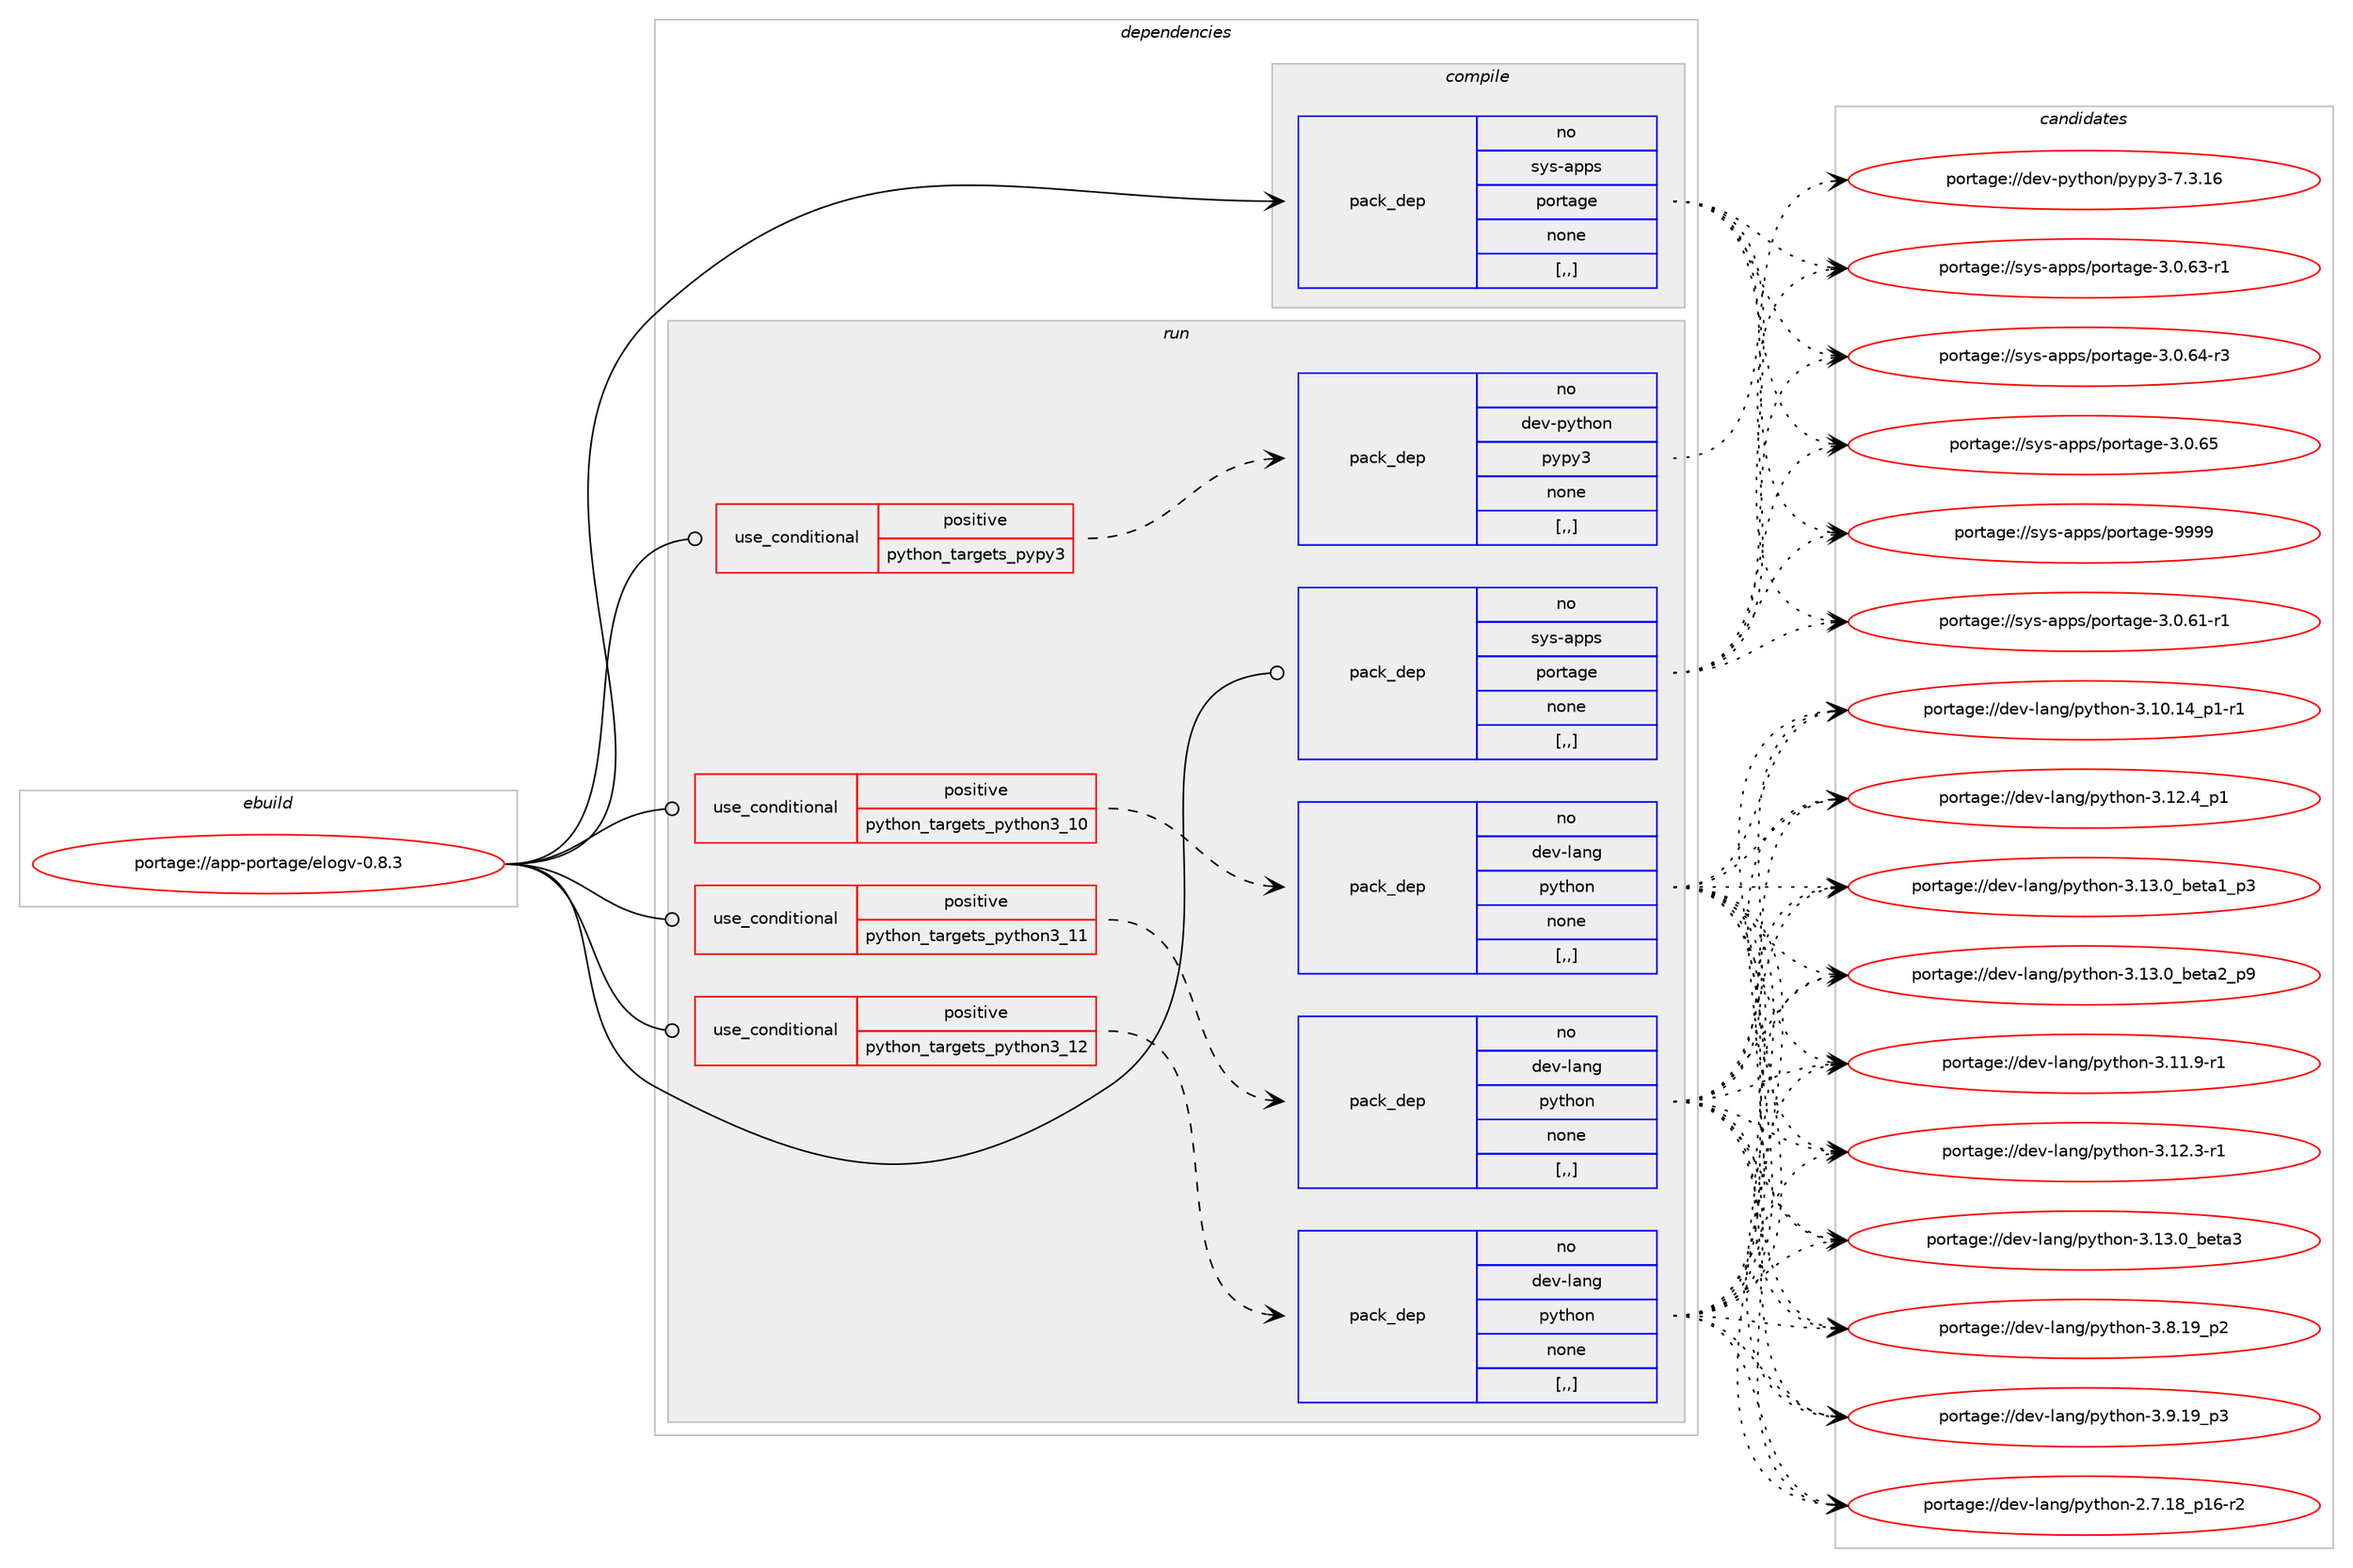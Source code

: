 digraph prolog {

# *************
# Graph options
# *************

newrank=true;
concentrate=true;
compound=true;
graph [rankdir=LR,fontname=Helvetica,fontsize=10,ranksep=1.5];#, ranksep=2.5, nodesep=0.2];
edge  [arrowhead=vee];
node  [fontname=Helvetica,fontsize=10];

# **********
# The ebuild
# **********

subgraph cluster_leftcol {
color=gray;
rank=same;
label=<<i>ebuild</i>>;
id [label="portage://app-portage/elogv-0.8.3", color=red, width=4, href="../app-portage/elogv-0.8.3.svg"];
}

# ****************
# The dependencies
# ****************

subgraph cluster_midcol {
color=gray;
label=<<i>dependencies</i>>;
subgraph cluster_compile {
fillcolor="#eeeeee";
style=filled;
label=<<i>compile</i>>;
subgraph pack34870 {
dependency48920 [label=<<TABLE BORDER="0" CELLBORDER="1" CELLSPACING="0" CELLPADDING="4" WIDTH="220"><TR><TD ROWSPAN="6" CELLPADDING="30">pack_dep</TD></TR><TR><TD WIDTH="110">no</TD></TR><TR><TD>sys-apps</TD></TR><TR><TD>portage</TD></TR><TR><TD>none</TD></TR><TR><TD>[,,]</TD></TR></TABLE>>, shape=none, color=blue];
}
id:e -> dependency48920:w [weight=20,style="solid",arrowhead="vee"];
}
subgraph cluster_compileandrun {
fillcolor="#eeeeee";
style=filled;
label=<<i>compile and run</i>>;
}
subgraph cluster_run {
fillcolor="#eeeeee";
style=filled;
label=<<i>run</i>>;
subgraph cond13611 {
dependency48921 [label=<<TABLE BORDER="0" CELLBORDER="1" CELLSPACING="0" CELLPADDING="4"><TR><TD ROWSPAN="3" CELLPADDING="10">use_conditional</TD></TR><TR><TD>positive</TD></TR><TR><TD>python_targets_pypy3</TD></TR></TABLE>>, shape=none, color=red];
subgraph pack34871 {
dependency48922 [label=<<TABLE BORDER="0" CELLBORDER="1" CELLSPACING="0" CELLPADDING="4" WIDTH="220"><TR><TD ROWSPAN="6" CELLPADDING="30">pack_dep</TD></TR><TR><TD WIDTH="110">no</TD></TR><TR><TD>dev-python</TD></TR><TR><TD>pypy3</TD></TR><TR><TD>none</TD></TR><TR><TD>[,,]</TD></TR></TABLE>>, shape=none, color=blue];
}
dependency48921:e -> dependency48922:w [weight=20,style="dashed",arrowhead="vee"];
}
id:e -> dependency48921:w [weight=20,style="solid",arrowhead="odot"];
subgraph cond13612 {
dependency48923 [label=<<TABLE BORDER="0" CELLBORDER="1" CELLSPACING="0" CELLPADDING="4"><TR><TD ROWSPAN="3" CELLPADDING="10">use_conditional</TD></TR><TR><TD>positive</TD></TR><TR><TD>python_targets_python3_10</TD></TR></TABLE>>, shape=none, color=red];
subgraph pack34872 {
dependency48924 [label=<<TABLE BORDER="0" CELLBORDER="1" CELLSPACING="0" CELLPADDING="4" WIDTH="220"><TR><TD ROWSPAN="6" CELLPADDING="30">pack_dep</TD></TR><TR><TD WIDTH="110">no</TD></TR><TR><TD>dev-lang</TD></TR><TR><TD>python</TD></TR><TR><TD>none</TD></TR><TR><TD>[,,]</TD></TR></TABLE>>, shape=none, color=blue];
}
dependency48923:e -> dependency48924:w [weight=20,style="dashed",arrowhead="vee"];
}
id:e -> dependency48923:w [weight=20,style="solid",arrowhead="odot"];
subgraph cond13613 {
dependency48925 [label=<<TABLE BORDER="0" CELLBORDER="1" CELLSPACING="0" CELLPADDING="4"><TR><TD ROWSPAN="3" CELLPADDING="10">use_conditional</TD></TR><TR><TD>positive</TD></TR><TR><TD>python_targets_python3_11</TD></TR></TABLE>>, shape=none, color=red];
subgraph pack34873 {
dependency48926 [label=<<TABLE BORDER="0" CELLBORDER="1" CELLSPACING="0" CELLPADDING="4" WIDTH="220"><TR><TD ROWSPAN="6" CELLPADDING="30">pack_dep</TD></TR><TR><TD WIDTH="110">no</TD></TR><TR><TD>dev-lang</TD></TR><TR><TD>python</TD></TR><TR><TD>none</TD></TR><TR><TD>[,,]</TD></TR></TABLE>>, shape=none, color=blue];
}
dependency48925:e -> dependency48926:w [weight=20,style="dashed",arrowhead="vee"];
}
id:e -> dependency48925:w [weight=20,style="solid",arrowhead="odot"];
subgraph cond13614 {
dependency48927 [label=<<TABLE BORDER="0" CELLBORDER="1" CELLSPACING="0" CELLPADDING="4"><TR><TD ROWSPAN="3" CELLPADDING="10">use_conditional</TD></TR><TR><TD>positive</TD></TR><TR><TD>python_targets_python3_12</TD></TR></TABLE>>, shape=none, color=red];
subgraph pack34874 {
dependency48928 [label=<<TABLE BORDER="0" CELLBORDER="1" CELLSPACING="0" CELLPADDING="4" WIDTH="220"><TR><TD ROWSPAN="6" CELLPADDING="30">pack_dep</TD></TR><TR><TD WIDTH="110">no</TD></TR><TR><TD>dev-lang</TD></TR><TR><TD>python</TD></TR><TR><TD>none</TD></TR><TR><TD>[,,]</TD></TR></TABLE>>, shape=none, color=blue];
}
dependency48927:e -> dependency48928:w [weight=20,style="dashed",arrowhead="vee"];
}
id:e -> dependency48927:w [weight=20,style="solid",arrowhead="odot"];
subgraph pack34875 {
dependency48929 [label=<<TABLE BORDER="0" CELLBORDER="1" CELLSPACING="0" CELLPADDING="4" WIDTH="220"><TR><TD ROWSPAN="6" CELLPADDING="30">pack_dep</TD></TR><TR><TD WIDTH="110">no</TD></TR><TR><TD>sys-apps</TD></TR><TR><TD>portage</TD></TR><TR><TD>none</TD></TR><TR><TD>[,,]</TD></TR></TABLE>>, shape=none, color=blue];
}
id:e -> dependency48929:w [weight=20,style="solid",arrowhead="odot"];
}
}

# **************
# The candidates
# **************

subgraph cluster_choices {
rank=same;
color=gray;
label=<<i>candidates</i>>;

subgraph choice34870 {
color=black;
nodesep=1;
choice11512111545971121121154711211111411697103101455146484654494511449 [label="portage://sys-apps/portage-3.0.61-r1", color=red, width=4,href="../sys-apps/portage-3.0.61-r1.svg"];
choice11512111545971121121154711211111411697103101455146484654514511449 [label="portage://sys-apps/portage-3.0.63-r1", color=red, width=4,href="../sys-apps/portage-3.0.63-r1.svg"];
choice11512111545971121121154711211111411697103101455146484654524511451 [label="portage://sys-apps/portage-3.0.64-r3", color=red, width=4,href="../sys-apps/portage-3.0.64-r3.svg"];
choice1151211154597112112115471121111141169710310145514648465453 [label="portage://sys-apps/portage-3.0.65", color=red, width=4,href="../sys-apps/portage-3.0.65.svg"];
choice115121115459711211211547112111114116971031014557575757 [label="portage://sys-apps/portage-9999", color=red, width=4,href="../sys-apps/portage-9999.svg"];
dependency48920:e -> choice11512111545971121121154711211111411697103101455146484654494511449:w [style=dotted,weight="100"];
dependency48920:e -> choice11512111545971121121154711211111411697103101455146484654514511449:w [style=dotted,weight="100"];
dependency48920:e -> choice11512111545971121121154711211111411697103101455146484654524511451:w [style=dotted,weight="100"];
dependency48920:e -> choice1151211154597112112115471121111141169710310145514648465453:w [style=dotted,weight="100"];
dependency48920:e -> choice115121115459711211211547112111114116971031014557575757:w [style=dotted,weight="100"];
}
subgraph choice34871 {
color=black;
nodesep=1;
choice10010111845112121116104111110471121211121215145554651464954 [label="portage://dev-python/pypy3-7.3.16", color=red, width=4,href="../dev-python/pypy3-7.3.16.svg"];
dependency48922:e -> choice10010111845112121116104111110471121211121215145554651464954:w [style=dotted,weight="100"];
}
subgraph choice34872 {
color=black;
nodesep=1;
choice100101118451089711010347112121116104111110455046554649569511249544511450 [label="portage://dev-lang/python-2.7.18_p16-r2", color=red, width=4,href="../dev-lang/python-2.7.18_p16-r2.svg"];
choice100101118451089711010347112121116104111110455146494846495295112494511449 [label="portage://dev-lang/python-3.10.14_p1-r1", color=red, width=4,href="../dev-lang/python-3.10.14_p1-r1.svg"];
choice100101118451089711010347112121116104111110455146494946574511449 [label="portage://dev-lang/python-3.11.9-r1", color=red, width=4,href="../dev-lang/python-3.11.9-r1.svg"];
choice100101118451089711010347112121116104111110455146495046514511449 [label="portage://dev-lang/python-3.12.3-r1", color=red, width=4,href="../dev-lang/python-3.12.3-r1.svg"];
choice100101118451089711010347112121116104111110455146495046529511249 [label="portage://dev-lang/python-3.12.4_p1", color=red, width=4,href="../dev-lang/python-3.12.4_p1.svg"];
choice10010111845108971101034711212111610411111045514649514648959810111697499511251 [label="portage://dev-lang/python-3.13.0_beta1_p3", color=red, width=4,href="../dev-lang/python-3.13.0_beta1_p3.svg"];
choice10010111845108971101034711212111610411111045514649514648959810111697509511257 [label="portage://dev-lang/python-3.13.0_beta2_p9", color=red, width=4,href="../dev-lang/python-3.13.0_beta2_p9.svg"];
choice1001011184510897110103471121211161041111104551464951464895981011169751 [label="portage://dev-lang/python-3.13.0_beta3", color=red, width=4,href="../dev-lang/python-3.13.0_beta3.svg"];
choice100101118451089711010347112121116104111110455146564649579511250 [label="portage://dev-lang/python-3.8.19_p2", color=red, width=4,href="../dev-lang/python-3.8.19_p2.svg"];
choice100101118451089711010347112121116104111110455146574649579511251 [label="portage://dev-lang/python-3.9.19_p3", color=red, width=4,href="../dev-lang/python-3.9.19_p3.svg"];
dependency48924:e -> choice100101118451089711010347112121116104111110455046554649569511249544511450:w [style=dotted,weight="100"];
dependency48924:e -> choice100101118451089711010347112121116104111110455146494846495295112494511449:w [style=dotted,weight="100"];
dependency48924:e -> choice100101118451089711010347112121116104111110455146494946574511449:w [style=dotted,weight="100"];
dependency48924:e -> choice100101118451089711010347112121116104111110455146495046514511449:w [style=dotted,weight="100"];
dependency48924:e -> choice100101118451089711010347112121116104111110455146495046529511249:w [style=dotted,weight="100"];
dependency48924:e -> choice10010111845108971101034711212111610411111045514649514648959810111697499511251:w [style=dotted,weight="100"];
dependency48924:e -> choice10010111845108971101034711212111610411111045514649514648959810111697509511257:w [style=dotted,weight="100"];
dependency48924:e -> choice1001011184510897110103471121211161041111104551464951464895981011169751:w [style=dotted,weight="100"];
dependency48924:e -> choice100101118451089711010347112121116104111110455146564649579511250:w [style=dotted,weight="100"];
dependency48924:e -> choice100101118451089711010347112121116104111110455146574649579511251:w [style=dotted,weight="100"];
}
subgraph choice34873 {
color=black;
nodesep=1;
choice100101118451089711010347112121116104111110455046554649569511249544511450 [label="portage://dev-lang/python-2.7.18_p16-r2", color=red, width=4,href="../dev-lang/python-2.7.18_p16-r2.svg"];
choice100101118451089711010347112121116104111110455146494846495295112494511449 [label="portage://dev-lang/python-3.10.14_p1-r1", color=red, width=4,href="../dev-lang/python-3.10.14_p1-r1.svg"];
choice100101118451089711010347112121116104111110455146494946574511449 [label="portage://dev-lang/python-3.11.9-r1", color=red, width=4,href="../dev-lang/python-3.11.9-r1.svg"];
choice100101118451089711010347112121116104111110455146495046514511449 [label="portage://dev-lang/python-3.12.3-r1", color=red, width=4,href="../dev-lang/python-3.12.3-r1.svg"];
choice100101118451089711010347112121116104111110455146495046529511249 [label="portage://dev-lang/python-3.12.4_p1", color=red, width=4,href="../dev-lang/python-3.12.4_p1.svg"];
choice10010111845108971101034711212111610411111045514649514648959810111697499511251 [label="portage://dev-lang/python-3.13.0_beta1_p3", color=red, width=4,href="../dev-lang/python-3.13.0_beta1_p3.svg"];
choice10010111845108971101034711212111610411111045514649514648959810111697509511257 [label="portage://dev-lang/python-3.13.0_beta2_p9", color=red, width=4,href="../dev-lang/python-3.13.0_beta2_p9.svg"];
choice1001011184510897110103471121211161041111104551464951464895981011169751 [label="portage://dev-lang/python-3.13.0_beta3", color=red, width=4,href="../dev-lang/python-3.13.0_beta3.svg"];
choice100101118451089711010347112121116104111110455146564649579511250 [label="portage://dev-lang/python-3.8.19_p2", color=red, width=4,href="../dev-lang/python-3.8.19_p2.svg"];
choice100101118451089711010347112121116104111110455146574649579511251 [label="portage://dev-lang/python-3.9.19_p3", color=red, width=4,href="../dev-lang/python-3.9.19_p3.svg"];
dependency48926:e -> choice100101118451089711010347112121116104111110455046554649569511249544511450:w [style=dotted,weight="100"];
dependency48926:e -> choice100101118451089711010347112121116104111110455146494846495295112494511449:w [style=dotted,weight="100"];
dependency48926:e -> choice100101118451089711010347112121116104111110455146494946574511449:w [style=dotted,weight="100"];
dependency48926:e -> choice100101118451089711010347112121116104111110455146495046514511449:w [style=dotted,weight="100"];
dependency48926:e -> choice100101118451089711010347112121116104111110455146495046529511249:w [style=dotted,weight="100"];
dependency48926:e -> choice10010111845108971101034711212111610411111045514649514648959810111697499511251:w [style=dotted,weight="100"];
dependency48926:e -> choice10010111845108971101034711212111610411111045514649514648959810111697509511257:w [style=dotted,weight="100"];
dependency48926:e -> choice1001011184510897110103471121211161041111104551464951464895981011169751:w [style=dotted,weight="100"];
dependency48926:e -> choice100101118451089711010347112121116104111110455146564649579511250:w [style=dotted,weight="100"];
dependency48926:e -> choice100101118451089711010347112121116104111110455146574649579511251:w [style=dotted,weight="100"];
}
subgraph choice34874 {
color=black;
nodesep=1;
choice100101118451089711010347112121116104111110455046554649569511249544511450 [label="portage://dev-lang/python-2.7.18_p16-r2", color=red, width=4,href="../dev-lang/python-2.7.18_p16-r2.svg"];
choice100101118451089711010347112121116104111110455146494846495295112494511449 [label="portage://dev-lang/python-3.10.14_p1-r1", color=red, width=4,href="../dev-lang/python-3.10.14_p1-r1.svg"];
choice100101118451089711010347112121116104111110455146494946574511449 [label="portage://dev-lang/python-3.11.9-r1", color=red, width=4,href="../dev-lang/python-3.11.9-r1.svg"];
choice100101118451089711010347112121116104111110455146495046514511449 [label="portage://dev-lang/python-3.12.3-r1", color=red, width=4,href="../dev-lang/python-3.12.3-r1.svg"];
choice100101118451089711010347112121116104111110455146495046529511249 [label="portage://dev-lang/python-3.12.4_p1", color=red, width=4,href="../dev-lang/python-3.12.4_p1.svg"];
choice10010111845108971101034711212111610411111045514649514648959810111697499511251 [label="portage://dev-lang/python-3.13.0_beta1_p3", color=red, width=4,href="../dev-lang/python-3.13.0_beta1_p3.svg"];
choice10010111845108971101034711212111610411111045514649514648959810111697509511257 [label="portage://dev-lang/python-3.13.0_beta2_p9", color=red, width=4,href="../dev-lang/python-3.13.0_beta2_p9.svg"];
choice1001011184510897110103471121211161041111104551464951464895981011169751 [label="portage://dev-lang/python-3.13.0_beta3", color=red, width=4,href="../dev-lang/python-3.13.0_beta3.svg"];
choice100101118451089711010347112121116104111110455146564649579511250 [label="portage://dev-lang/python-3.8.19_p2", color=red, width=4,href="../dev-lang/python-3.8.19_p2.svg"];
choice100101118451089711010347112121116104111110455146574649579511251 [label="portage://dev-lang/python-3.9.19_p3", color=red, width=4,href="../dev-lang/python-3.9.19_p3.svg"];
dependency48928:e -> choice100101118451089711010347112121116104111110455046554649569511249544511450:w [style=dotted,weight="100"];
dependency48928:e -> choice100101118451089711010347112121116104111110455146494846495295112494511449:w [style=dotted,weight="100"];
dependency48928:e -> choice100101118451089711010347112121116104111110455146494946574511449:w [style=dotted,weight="100"];
dependency48928:e -> choice100101118451089711010347112121116104111110455146495046514511449:w [style=dotted,weight="100"];
dependency48928:e -> choice100101118451089711010347112121116104111110455146495046529511249:w [style=dotted,weight="100"];
dependency48928:e -> choice10010111845108971101034711212111610411111045514649514648959810111697499511251:w [style=dotted,weight="100"];
dependency48928:e -> choice10010111845108971101034711212111610411111045514649514648959810111697509511257:w [style=dotted,weight="100"];
dependency48928:e -> choice1001011184510897110103471121211161041111104551464951464895981011169751:w [style=dotted,weight="100"];
dependency48928:e -> choice100101118451089711010347112121116104111110455146564649579511250:w [style=dotted,weight="100"];
dependency48928:e -> choice100101118451089711010347112121116104111110455146574649579511251:w [style=dotted,weight="100"];
}
subgraph choice34875 {
color=black;
nodesep=1;
choice11512111545971121121154711211111411697103101455146484654494511449 [label="portage://sys-apps/portage-3.0.61-r1", color=red, width=4,href="../sys-apps/portage-3.0.61-r1.svg"];
choice11512111545971121121154711211111411697103101455146484654514511449 [label="portage://sys-apps/portage-3.0.63-r1", color=red, width=4,href="../sys-apps/portage-3.0.63-r1.svg"];
choice11512111545971121121154711211111411697103101455146484654524511451 [label="portage://sys-apps/portage-3.0.64-r3", color=red, width=4,href="../sys-apps/portage-3.0.64-r3.svg"];
choice1151211154597112112115471121111141169710310145514648465453 [label="portage://sys-apps/portage-3.0.65", color=red, width=4,href="../sys-apps/portage-3.0.65.svg"];
choice115121115459711211211547112111114116971031014557575757 [label="portage://sys-apps/portage-9999", color=red, width=4,href="../sys-apps/portage-9999.svg"];
dependency48929:e -> choice11512111545971121121154711211111411697103101455146484654494511449:w [style=dotted,weight="100"];
dependency48929:e -> choice11512111545971121121154711211111411697103101455146484654514511449:w [style=dotted,weight="100"];
dependency48929:e -> choice11512111545971121121154711211111411697103101455146484654524511451:w [style=dotted,weight="100"];
dependency48929:e -> choice1151211154597112112115471121111141169710310145514648465453:w [style=dotted,weight="100"];
dependency48929:e -> choice115121115459711211211547112111114116971031014557575757:w [style=dotted,weight="100"];
}
}

}

